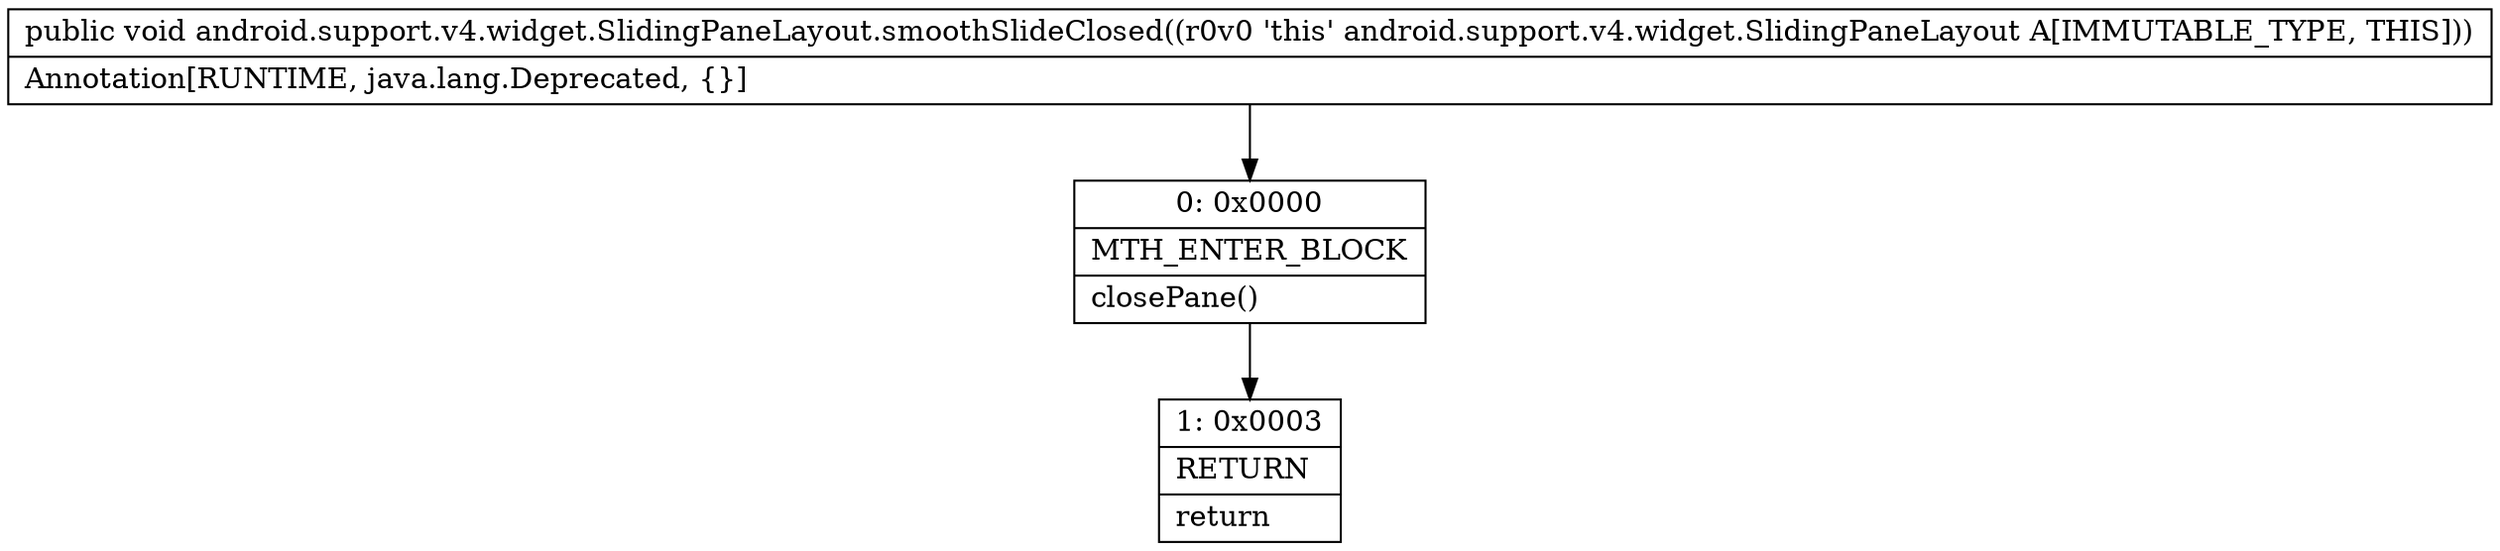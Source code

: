 digraph "CFG forandroid.support.v4.widget.SlidingPaneLayout.smoothSlideClosed()V" {
Node_0 [shape=record,label="{0\:\ 0x0000|MTH_ENTER_BLOCK\l|closePane()\l}"];
Node_1 [shape=record,label="{1\:\ 0x0003|RETURN\l|return\l}"];
MethodNode[shape=record,label="{public void android.support.v4.widget.SlidingPaneLayout.smoothSlideClosed((r0v0 'this' android.support.v4.widget.SlidingPaneLayout A[IMMUTABLE_TYPE, THIS]))  | Annotation[RUNTIME, java.lang.Deprecated, \{\}]\l}"];
MethodNode -> Node_0;
Node_0 -> Node_1;
}

